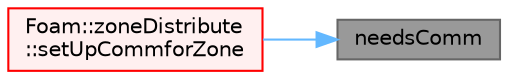 digraph "needsComm"
{
 // LATEX_PDF_SIZE
  bgcolor="transparent";
  edge [fontname=Helvetica,fontsize=10,labelfontname=Helvetica,labelfontsize=10];
  node [fontname=Helvetica,fontsize=10,shape=box,height=0.2,width=0.4];
  rankdir="RL";
  Node1 [id="Node000001",label="needsComm",height=0.2,width=0.4,color="gray40", fillcolor="grey60", style="filled", fontcolor="black",tooltip=" "];
  Node1 -> Node2 [id="edge1_Node000001_Node000002",dir="back",color="steelblue1",style="solid",tooltip=" "];
  Node2 [id="Node000002",label="Foam::zoneDistribute\l::setUpCommforZone",height=0.2,width=0.4,color="red", fillcolor="#FFF0F0", style="filled",URL="$classFoam_1_1zoneDistribute.html#a5b0be3568801df0c985d34846f3163a9",tooltip=" "];
}
